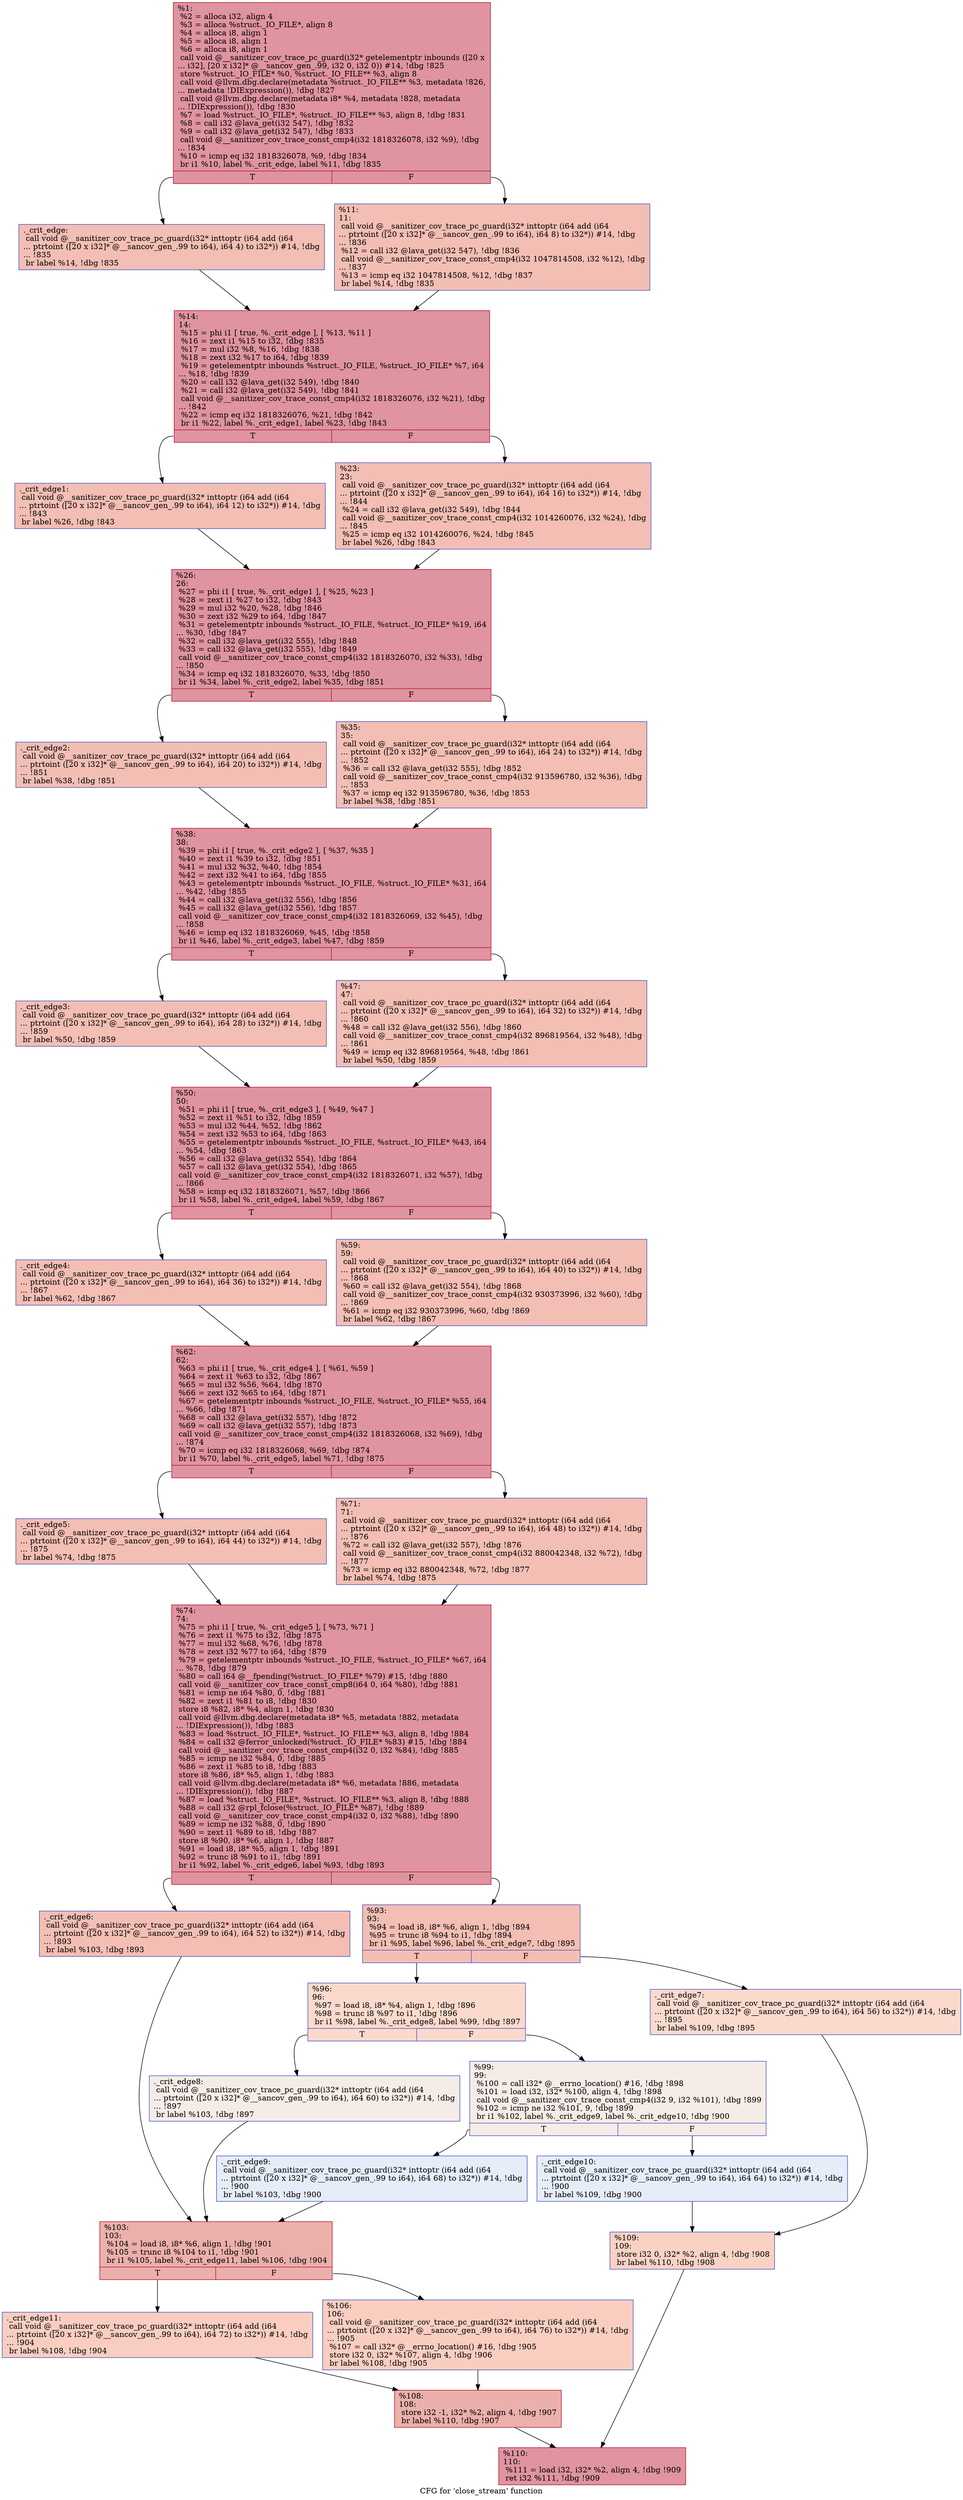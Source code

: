 digraph "CFG for 'close_stream' function" {
	label="CFG for 'close_stream' function";

	Node0x555555932490 [shape=record,color="#b70d28ff", style=filled, fillcolor="#b70d2870",label="{%1:\l  %2 = alloca i32, align 4\l  %3 = alloca %struct._IO_FILE*, align 8\l  %4 = alloca i8, align 1\l  %5 = alloca i8, align 1\l  %6 = alloca i8, align 1\l  call void @__sanitizer_cov_trace_pc_guard(i32* getelementptr inbounds ([20 x\l... i32], [20 x i32]* @__sancov_gen_.99, i32 0, i32 0)) #14, !dbg !825\l  store %struct._IO_FILE* %0, %struct._IO_FILE** %3, align 8\l  call void @llvm.dbg.declare(metadata %struct._IO_FILE** %3, metadata !826,\l... metadata !DIExpression()), !dbg !827\l  call void @llvm.dbg.declare(metadata i8* %4, metadata !828, metadata\l... !DIExpression()), !dbg !830\l  %7 = load %struct._IO_FILE*, %struct._IO_FILE** %3, align 8, !dbg !831\l  %8 = call i32 @lava_get(i32 547), !dbg !832\l  %9 = call i32 @lava_get(i32 547), !dbg !833\l  call void @__sanitizer_cov_trace_const_cmp4(i32 1818326078, i32 %9), !dbg\l... !834\l  %10 = icmp eq i32 1818326078, %9, !dbg !834\l  br i1 %10, label %._crit_edge, label %11, !dbg !835\l|{<s0>T|<s1>F}}"];
	Node0x555555932490:s0 -> Node0x555555936330;
	Node0x555555932490:s1 -> Node0x555555936380;
	Node0x555555936330 [shape=record,color="#3d50c3ff", style=filled, fillcolor="#e36c5570",label="{._crit_edge:                                      \l  call void @__sanitizer_cov_trace_pc_guard(i32* inttoptr (i64 add (i64\l... ptrtoint ([20 x i32]* @__sancov_gen_.99 to i64), i64 4) to i32*)) #14, !dbg\l... !835\l  br label %14, !dbg !835\l}"];
	Node0x555555936330 -> Node0x5555559363d0;
	Node0x555555936380 [shape=record,color="#3d50c3ff", style=filled, fillcolor="#e36c5570",label="{%11:\l11:                                               \l  call void @__sanitizer_cov_trace_pc_guard(i32* inttoptr (i64 add (i64\l... ptrtoint ([20 x i32]* @__sancov_gen_.99 to i64), i64 8) to i32*)) #14, !dbg\l... !836\l  %12 = call i32 @lava_get(i32 547), !dbg !836\l  call void @__sanitizer_cov_trace_const_cmp4(i32 1047814508, i32 %12), !dbg\l... !837\l  %13 = icmp eq i32 1047814508, %12, !dbg !837\l  br label %14, !dbg !835\l}"];
	Node0x555555936380 -> Node0x5555559363d0;
	Node0x5555559363d0 [shape=record,color="#b70d28ff", style=filled, fillcolor="#b70d2870",label="{%14:\l14:                                               \l  %15 = phi i1 [ true, %._crit_edge ], [ %13, %11 ]\l  %16 = zext i1 %15 to i32, !dbg !835\l  %17 = mul i32 %8, %16, !dbg !838\l  %18 = zext i32 %17 to i64, !dbg !839\l  %19 = getelementptr inbounds %struct._IO_FILE, %struct._IO_FILE* %7, i64\l... %18, !dbg !839\l  %20 = call i32 @lava_get(i32 549), !dbg !840\l  %21 = call i32 @lava_get(i32 549), !dbg !841\l  call void @__sanitizer_cov_trace_const_cmp4(i32 1818326076, i32 %21), !dbg\l... !842\l  %22 = icmp eq i32 1818326076, %21, !dbg !842\l  br i1 %22, label %._crit_edge1, label %23, !dbg !843\l|{<s0>T|<s1>F}}"];
	Node0x5555559363d0:s0 -> Node0x555555936420;
	Node0x5555559363d0:s1 -> Node0x555555936470;
	Node0x555555936420 [shape=record,color="#3d50c3ff", style=filled, fillcolor="#e36c5570",label="{._crit_edge1:                                     \l  call void @__sanitizer_cov_trace_pc_guard(i32* inttoptr (i64 add (i64\l... ptrtoint ([20 x i32]* @__sancov_gen_.99 to i64), i64 12) to i32*)) #14, !dbg\l... !843\l  br label %26, !dbg !843\l}"];
	Node0x555555936420 -> Node0x5555559364c0;
	Node0x555555936470 [shape=record,color="#3d50c3ff", style=filled, fillcolor="#e36c5570",label="{%23:\l23:                                               \l  call void @__sanitizer_cov_trace_pc_guard(i32* inttoptr (i64 add (i64\l... ptrtoint ([20 x i32]* @__sancov_gen_.99 to i64), i64 16) to i32*)) #14, !dbg\l... !844\l  %24 = call i32 @lava_get(i32 549), !dbg !844\l  call void @__sanitizer_cov_trace_const_cmp4(i32 1014260076, i32 %24), !dbg\l... !845\l  %25 = icmp eq i32 1014260076, %24, !dbg !845\l  br label %26, !dbg !843\l}"];
	Node0x555555936470 -> Node0x5555559364c0;
	Node0x5555559364c0 [shape=record,color="#b70d28ff", style=filled, fillcolor="#b70d2870",label="{%26:\l26:                                               \l  %27 = phi i1 [ true, %._crit_edge1 ], [ %25, %23 ]\l  %28 = zext i1 %27 to i32, !dbg !843\l  %29 = mul i32 %20, %28, !dbg !846\l  %30 = zext i32 %29 to i64, !dbg !847\l  %31 = getelementptr inbounds %struct._IO_FILE, %struct._IO_FILE* %19, i64\l... %30, !dbg !847\l  %32 = call i32 @lava_get(i32 555), !dbg !848\l  %33 = call i32 @lava_get(i32 555), !dbg !849\l  call void @__sanitizer_cov_trace_const_cmp4(i32 1818326070, i32 %33), !dbg\l... !850\l  %34 = icmp eq i32 1818326070, %33, !dbg !850\l  br i1 %34, label %._crit_edge2, label %35, !dbg !851\l|{<s0>T|<s1>F}}"];
	Node0x5555559364c0:s0 -> Node0x555555936510;
	Node0x5555559364c0:s1 -> Node0x555555936560;
	Node0x555555936510 [shape=record,color="#3d50c3ff", style=filled, fillcolor="#e36c5570",label="{._crit_edge2:                                     \l  call void @__sanitizer_cov_trace_pc_guard(i32* inttoptr (i64 add (i64\l... ptrtoint ([20 x i32]* @__sancov_gen_.99 to i64), i64 20) to i32*)) #14, !dbg\l... !851\l  br label %38, !dbg !851\l}"];
	Node0x555555936510 -> Node0x5555559365b0;
	Node0x555555936560 [shape=record,color="#3d50c3ff", style=filled, fillcolor="#e36c5570",label="{%35:\l35:                                               \l  call void @__sanitizer_cov_trace_pc_guard(i32* inttoptr (i64 add (i64\l... ptrtoint ([20 x i32]* @__sancov_gen_.99 to i64), i64 24) to i32*)) #14, !dbg\l... !852\l  %36 = call i32 @lava_get(i32 555), !dbg !852\l  call void @__sanitizer_cov_trace_const_cmp4(i32 913596780, i32 %36), !dbg\l... !853\l  %37 = icmp eq i32 913596780, %36, !dbg !853\l  br label %38, !dbg !851\l}"];
	Node0x555555936560 -> Node0x5555559365b0;
	Node0x5555559365b0 [shape=record,color="#b70d28ff", style=filled, fillcolor="#b70d2870",label="{%38:\l38:                                               \l  %39 = phi i1 [ true, %._crit_edge2 ], [ %37, %35 ]\l  %40 = zext i1 %39 to i32, !dbg !851\l  %41 = mul i32 %32, %40, !dbg !854\l  %42 = zext i32 %41 to i64, !dbg !855\l  %43 = getelementptr inbounds %struct._IO_FILE, %struct._IO_FILE* %31, i64\l... %42, !dbg !855\l  %44 = call i32 @lava_get(i32 556), !dbg !856\l  %45 = call i32 @lava_get(i32 556), !dbg !857\l  call void @__sanitizer_cov_trace_const_cmp4(i32 1818326069, i32 %45), !dbg\l... !858\l  %46 = icmp eq i32 1818326069, %45, !dbg !858\l  br i1 %46, label %._crit_edge3, label %47, !dbg !859\l|{<s0>T|<s1>F}}"];
	Node0x5555559365b0:s0 -> Node0x555555936600;
	Node0x5555559365b0:s1 -> Node0x555555936650;
	Node0x555555936600 [shape=record,color="#3d50c3ff", style=filled, fillcolor="#e36c5570",label="{._crit_edge3:                                     \l  call void @__sanitizer_cov_trace_pc_guard(i32* inttoptr (i64 add (i64\l... ptrtoint ([20 x i32]* @__sancov_gen_.99 to i64), i64 28) to i32*)) #14, !dbg\l... !859\l  br label %50, !dbg !859\l}"];
	Node0x555555936600 -> Node0x5555559366a0;
	Node0x555555936650 [shape=record,color="#3d50c3ff", style=filled, fillcolor="#e36c5570",label="{%47:\l47:                                               \l  call void @__sanitizer_cov_trace_pc_guard(i32* inttoptr (i64 add (i64\l... ptrtoint ([20 x i32]* @__sancov_gen_.99 to i64), i64 32) to i32*)) #14, !dbg\l... !860\l  %48 = call i32 @lava_get(i32 556), !dbg !860\l  call void @__sanitizer_cov_trace_const_cmp4(i32 896819564, i32 %48), !dbg\l... !861\l  %49 = icmp eq i32 896819564, %48, !dbg !861\l  br label %50, !dbg !859\l}"];
	Node0x555555936650 -> Node0x5555559366a0;
	Node0x5555559366a0 [shape=record,color="#b70d28ff", style=filled, fillcolor="#b70d2870",label="{%50:\l50:                                               \l  %51 = phi i1 [ true, %._crit_edge3 ], [ %49, %47 ]\l  %52 = zext i1 %51 to i32, !dbg !859\l  %53 = mul i32 %44, %52, !dbg !862\l  %54 = zext i32 %53 to i64, !dbg !863\l  %55 = getelementptr inbounds %struct._IO_FILE, %struct._IO_FILE* %43, i64\l... %54, !dbg !863\l  %56 = call i32 @lava_get(i32 554), !dbg !864\l  %57 = call i32 @lava_get(i32 554), !dbg !865\l  call void @__sanitizer_cov_trace_const_cmp4(i32 1818326071, i32 %57), !dbg\l... !866\l  %58 = icmp eq i32 1818326071, %57, !dbg !866\l  br i1 %58, label %._crit_edge4, label %59, !dbg !867\l|{<s0>T|<s1>F}}"];
	Node0x5555559366a0:s0 -> Node0x5555559366f0;
	Node0x5555559366a0:s1 -> Node0x555555936740;
	Node0x5555559366f0 [shape=record,color="#3d50c3ff", style=filled, fillcolor="#e36c5570",label="{._crit_edge4:                                     \l  call void @__sanitizer_cov_trace_pc_guard(i32* inttoptr (i64 add (i64\l... ptrtoint ([20 x i32]* @__sancov_gen_.99 to i64), i64 36) to i32*)) #14, !dbg\l... !867\l  br label %62, !dbg !867\l}"];
	Node0x5555559366f0 -> Node0x555555936790;
	Node0x555555936740 [shape=record,color="#3d50c3ff", style=filled, fillcolor="#e36c5570",label="{%59:\l59:                                               \l  call void @__sanitizer_cov_trace_pc_guard(i32* inttoptr (i64 add (i64\l... ptrtoint ([20 x i32]* @__sancov_gen_.99 to i64), i64 40) to i32*)) #14, !dbg\l... !868\l  %60 = call i32 @lava_get(i32 554), !dbg !868\l  call void @__sanitizer_cov_trace_const_cmp4(i32 930373996, i32 %60), !dbg\l... !869\l  %61 = icmp eq i32 930373996, %60, !dbg !869\l  br label %62, !dbg !867\l}"];
	Node0x555555936740 -> Node0x555555936790;
	Node0x555555936790 [shape=record,color="#b70d28ff", style=filled, fillcolor="#b70d2870",label="{%62:\l62:                                               \l  %63 = phi i1 [ true, %._crit_edge4 ], [ %61, %59 ]\l  %64 = zext i1 %63 to i32, !dbg !867\l  %65 = mul i32 %56, %64, !dbg !870\l  %66 = zext i32 %65 to i64, !dbg !871\l  %67 = getelementptr inbounds %struct._IO_FILE, %struct._IO_FILE* %55, i64\l... %66, !dbg !871\l  %68 = call i32 @lava_get(i32 557), !dbg !872\l  %69 = call i32 @lava_get(i32 557), !dbg !873\l  call void @__sanitizer_cov_trace_const_cmp4(i32 1818326068, i32 %69), !dbg\l... !874\l  %70 = icmp eq i32 1818326068, %69, !dbg !874\l  br i1 %70, label %._crit_edge5, label %71, !dbg !875\l|{<s0>T|<s1>F}}"];
	Node0x555555936790:s0 -> Node0x5555559367e0;
	Node0x555555936790:s1 -> Node0x555555936830;
	Node0x5555559367e0 [shape=record,color="#3d50c3ff", style=filled, fillcolor="#e36c5570",label="{._crit_edge5:                                     \l  call void @__sanitizer_cov_trace_pc_guard(i32* inttoptr (i64 add (i64\l... ptrtoint ([20 x i32]* @__sancov_gen_.99 to i64), i64 44) to i32*)) #14, !dbg\l... !875\l  br label %74, !dbg !875\l}"];
	Node0x5555559367e0 -> Node0x555555936880;
	Node0x555555936830 [shape=record,color="#3d50c3ff", style=filled, fillcolor="#e36c5570",label="{%71:\l71:                                               \l  call void @__sanitizer_cov_trace_pc_guard(i32* inttoptr (i64 add (i64\l... ptrtoint ([20 x i32]* @__sancov_gen_.99 to i64), i64 48) to i32*)) #14, !dbg\l... !876\l  %72 = call i32 @lava_get(i32 557), !dbg !876\l  call void @__sanitizer_cov_trace_const_cmp4(i32 880042348, i32 %72), !dbg\l... !877\l  %73 = icmp eq i32 880042348, %72, !dbg !877\l  br label %74, !dbg !875\l}"];
	Node0x555555936830 -> Node0x555555936880;
	Node0x555555936880 [shape=record,color="#b70d28ff", style=filled, fillcolor="#b70d2870",label="{%74:\l74:                                               \l  %75 = phi i1 [ true, %._crit_edge5 ], [ %73, %71 ]\l  %76 = zext i1 %75 to i32, !dbg !875\l  %77 = mul i32 %68, %76, !dbg !878\l  %78 = zext i32 %77 to i64, !dbg !879\l  %79 = getelementptr inbounds %struct._IO_FILE, %struct._IO_FILE* %67, i64\l... %78, !dbg !879\l  %80 = call i64 @__fpending(%struct._IO_FILE* %79) #15, !dbg !880\l  call void @__sanitizer_cov_trace_const_cmp8(i64 0, i64 %80), !dbg !881\l  %81 = icmp ne i64 %80, 0, !dbg !881\l  %82 = zext i1 %81 to i8, !dbg !830\l  store i8 %82, i8* %4, align 1, !dbg !830\l  call void @llvm.dbg.declare(metadata i8* %5, metadata !882, metadata\l... !DIExpression()), !dbg !883\l  %83 = load %struct._IO_FILE*, %struct._IO_FILE** %3, align 8, !dbg !884\l  %84 = call i32 @ferror_unlocked(%struct._IO_FILE* %83) #15, !dbg !884\l  call void @__sanitizer_cov_trace_const_cmp4(i32 0, i32 %84), !dbg !885\l  %85 = icmp ne i32 %84, 0, !dbg !885\l  %86 = zext i1 %85 to i8, !dbg !883\l  store i8 %86, i8* %5, align 1, !dbg !883\l  call void @llvm.dbg.declare(metadata i8* %6, metadata !886, metadata\l... !DIExpression()), !dbg !887\l  %87 = load %struct._IO_FILE*, %struct._IO_FILE** %3, align 8, !dbg !888\l  %88 = call i32 @rpl_fclose(%struct._IO_FILE* %87), !dbg !889\l  call void @__sanitizer_cov_trace_const_cmp4(i32 0, i32 %88), !dbg !890\l  %89 = icmp ne i32 %88, 0, !dbg !890\l  %90 = zext i1 %89 to i8, !dbg !887\l  store i8 %90, i8* %6, align 1, !dbg !887\l  %91 = load i8, i8* %5, align 1, !dbg !891\l  %92 = trunc i8 %91 to i1, !dbg !891\l  br i1 %92, label %._crit_edge6, label %93, !dbg !893\l|{<s0>T|<s1>F}}"];
	Node0x555555936880:s0 -> Node0x5555559368d0;
	Node0x555555936880:s1 -> Node0x555555936920;
	Node0x5555559368d0 [shape=record,color="#3d50c3ff", style=filled, fillcolor="#e36c5570",label="{._crit_edge6:                                     \l  call void @__sanitizer_cov_trace_pc_guard(i32* inttoptr (i64 add (i64\l... ptrtoint ([20 x i32]* @__sancov_gen_.99 to i64), i64 52) to i32*)) #14, !dbg\l... !893\l  br label %103, !dbg !893\l}"];
	Node0x5555559368d0 -> Node0x555555936b50;
	Node0x555555936920 [shape=record,color="#3d50c3ff", style=filled, fillcolor="#e36c5570",label="{%93:\l93:                                               \l  %94 = load i8, i8* %6, align 1, !dbg !894\l  %95 = trunc i8 %94 to i1, !dbg !894\l  br i1 %95, label %96, label %._crit_edge7, !dbg !895\l|{<s0>T|<s1>F}}"];
	Node0x555555936920:s0 -> Node0x5555559369c0;
	Node0x555555936920:s1 -> Node0x555555936970;
	Node0x555555936970 [shape=record,color="#3d50c3ff", style=filled, fillcolor="#f7ac8e70",label="{._crit_edge7:                                     \l  call void @__sanitizer_cov_trace_pc_guard(i32* inttoptr (i64 add (i64\l... ptrtoint ([20 x i32]* @__sancov_gen_.99 to i64), i64 56) to i32*)) #14, !dbg\l... !895\l  br label %109, !dbg !895\l}"];
	Node0x555555936970 -> Node0x555555936c90;
	Node0x5555559369c0 [shape=record,color="#3d50c3ff", style=filled, fillcolor="#f7ac8e70",label="{%96:\l96:                                               \l  %97 = load i8, i8* %4, align 1, !dbg !896\l  %98 = trunc i8 %97 to i1, !dbg !896\l  br i1 %98, label %._crit_edge8, label %99, !dbg !897\l|{<s0>T|<s1>F}}"];
	Node0x5555559369c0:s0 -> Node0x555555936a10;
	Node0x5555559369c0:s1 -> Node0x555555936a60;
	Node0x555555936a10 [shape=record,color="#3d50c3ff", style=filled, fillcolor="#ead5c970",label="{._crit_edge8:                                     \l  call void @__sanitizer_cov_trace_pc_guard(i32* inttoptr (i64 add (i64\l... ptrtoint ([20 x i32]* @__sancov_gen_.99 to i64), i64 60) to i32*)) #14, !dbg\l... !897\l  br label %103, !dbg !897\l}"];
	Node0x555555936a10 -> Node0x555555936b50;
	Node0x555555936a60 [shape=record,color="#3d50c3ff", style=filled, fillcolor="#ead5c970",label="{%99:\l99:                                               \l  %100 = call i32* @__errno_location() #16, !dbg !898\l  %101 = load i32, i32* %100, align 4, !dbg !898\l  call void @__sanitizer_cov_trace_const_cmp4(i32 9, i32 %101), !dbg !899\l  %102 = icmp ne i32 %101, 9, !dbg !899\l  br i1 %102, label %._crit_edge9, label %._crit_edge10, !dbg !900\l|{<s0>T|<s1>F}}"];
	Node0x555555936a60:s0 -> Node0x555555936b00;
	Node0x555555936a60:s1 -> Node0x555555936ab0;
	Node0x555555936ab0 [shape=record,color="#3d50c3ff", style=filled, fillcolor="#c7d7f070",label="{._crit_edge10:                                    \l  call void @__sanitizer_cov_trace_pc_guard(i32* inttoptr (i64 add (i64\l... ptrtoint ([20 x i32]* @__sancov_gen_.99 to i64), i64 64) to i32*)) #14, !dbg\l... !900\l  br label %109, !dbg !900\l}"];
	Node0x555555936ab0 -> Node0x555555936c90;
	Node0x555555936b00 [shape=record,color="#3d50c3ff", style=filled, fillcolor="#c7d7f070",label="{._crit_edge9:                                     \l  call void @__sanitizer_cov_trace_pc_guard(i32* inttoptr (i64 add (i64\l... ptrtoint ([20 x i32]* @__sancov_gen_.99 to i64), i64 68) to i32*)) #14, !dbg\l... !900\l  br label %103, !dbg !900\l}"];
	Node0x555555936b00 -> Node0x555555936b50;
	Node0x555555936b50 [shape=record,color="#b70d28ff", style=filled, fillcolor="#d24b4070",label="{%103:\l103:                                              \l  %104 = load i8, i8* %6, align 1, !dbg !901\l  %105 = trunc i8 %104 to i1, !dbg !901\l  br i1 %105, label %._crit_edge11, label %106, !dbg !904\l|{<s0>T|<s1>F}}"];
	Node0x555555936b50:s0 -> Node0x555555936ba0;
	Node0x555555936b50:s1 -> Node0x555555936bf0;
	Node0x555555936ba0 [shape=record,color="#3d50c3ff", style=filled, fillcolor="#f2907270",label="{._crit_edge11:                                    \l  call void @__sanitizer_cov_trace_pc_guard(i32* inttoptr (i64 add (i64\l... ptrtoint ([20 x i32]* @__sancov_gen_.99 to i64), i64 72) to i32*)) #14, !dbg\l... !904\l  br label %108, !dbg !904\l}"];
	Node0x555555936ba0 -> Node0x555555936c40;
	Node0x555555936bf0 [shape=record,color="#3d50c3ff", style=filled, fillcolor="#f2907270",label="{%106:\l106:                                              \l  call void @__sanitizer_cov_trace_pc_guard(i32* inttoptr (i64 add (i64\l... ptrtoint ([20 x i32]* @__sancov_gen_.99 to i64), i64 76) to i32*)) #14, !dbg\l... !905\l  %107 = call i32* @__errno_location() #16, !dbg !905\l  store i32 0, i32* %107, align 4, !dbg !906\l  br label %108, !dbg !905\l}"];
	Node0x555555936bf0 -> Node0x555555936c40;
	Node0x555555936c40 [shape=record,color="#b70d28ff", style=filled, fillcolor="#d24b4070",label="{%108:\l108:                                              \l  store i32 -1, i32* %2, align 4, !dbg !907\l  br label %110, !dbg !907\l}"];
	Node0x555555936c40 -> Node0x555555936ce0;
	Node0x555555936c90 [shape=record,color="#3d50c3ff", style=filled, fillcolor="#f4987a70",label="{%109:\l109:                                              \l  store i32 0, i32* %2, align 4, !dbg !908\l  br label %110, !dbg !908\l}"];
	Node0x555555936c90 -> Node0x555555936ce0;
	Node0x555555936ce0 [shape=record,color="#b70d28ff", style=filled, fillcolor="#b70d2870",label="{%110:\l110:                                              \l  %111 = load i32, i32* %2, align 4, !dbg !909\l  ret i32 %111, !dbg !909\l}"];
}

